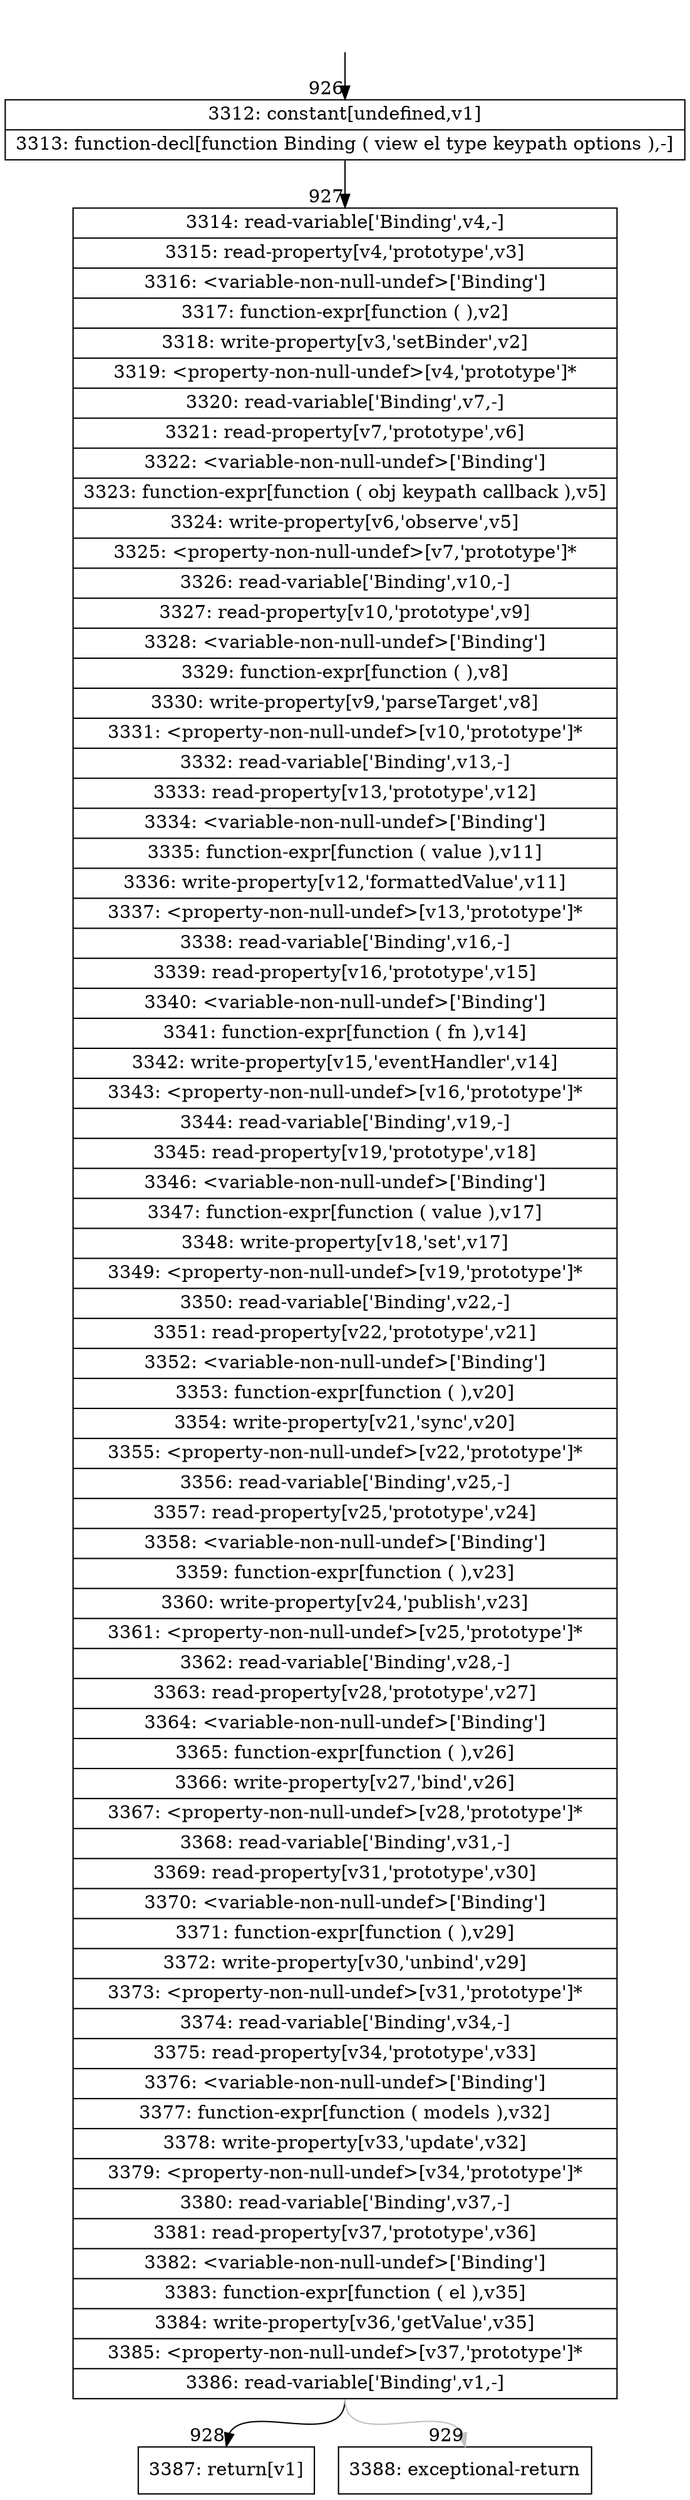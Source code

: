 digraph {
rankdir="TD"
BB_entry47[shape=none,label=""];
BB_entry47 -> BB926 [tailport=s, headport=n, headlabel="    926"]
BB926 [shape=record label="{3312: constant[undefined,v1]|3313: function-decl[function Binding ( view el type keypath options ),-]}" ] 
BB926 -> BB927 [tailport=s, headport=n, headlabel="      927"]
BB927 [shape=record label="{3314: read-variable['Binding',v4,-]|3315: read-property[v4,'prototype',v3]|3316: \<variable-non-null-undef\>['Binding']|3317: function-expr[function ( ),v2]|3318: write-property[v3,'setBinder',v2]|3319: \<property-non-null-undef\>[v4,'prototype']*|3320: read-variable['Binding',v7,-]|3321: read-property[v7,'prototype',v6]|3322: \<variable-non-null-undef\>['Binding']|3323: function-expr[function ( obj keypath callback ),v5]|3324: write-property[v6,'observe',v5]|3325: \<property-non-null-undef\>[v7,'prototype']*|3326: read-variable['Binding',v10,-]|3327: read-property[v10,'prototype',v9]|3328: \<variable-non-null-undef\>['Binding']|3329: function-expr[function ( ),v8]|3330: write-property[v9,'parseTarget',v8]|3331: \<property-non-null-undef\>[v10,'prototype']*|3332: read-variable['Binding',v13,-]|3333: read-property[v13,'prototype',v12]|3334: \<variable-non-null-undef\>['Binding']|3335: function-expr[function ( value ),v11]|3336: write-property[v12,'formattedValue',v11]|3337: \<property-non-null-undef\>[v13,'prototype']*|3338: read-variable['Binding',v16,-]|3339: read-property[v16,'prototype',v15]|3340: \<variable-non-null-undef\>['Binding']|3341: function-expr[function ( fn ),v14]|3342: write-property[v15,'eventHandler',v14]|3343: \<property-non-null-undef\>[v16,'prototype']*|3344: read-variable['Binding',v19,-]|3345: read-property[v19,'prototype',v18]|3346: \<variable-non-null-undef\>['Binding']|3347: function-expr[function ( value ),v17]|3348: write-property[v18,'set',v17]|3349: \<property-non-null-undef\>[v19,'prototype']*|3350: read-variable['Binding',v22,-]|3351: read-property[v22,'prototype',v21]|3352: \<variable-non-null-undef\>['Binding']|3353: function-expr[function ( ),v20]|3354: write-property[v21,'sync',v20]|3355: \<property-non-null-undef\>[v22,'prototype']*|3356: read-variable['Binding',v25,-]|3357: read-property[v25,'prototype',v24]|3358: \<variable-non-null-undef\>['Binding']|3359: function-expr[function ( ),v23]|3360: write-property[v24,'publish',v23]|3361: \<property-non-null-undef\>[v25,'prototype']*|3362: read-variable['Binding',v28,-]|3363: read-property[v28,'prototype',v27]|3364: \<variable-non-null-undef\>['Binding']|3365: function-expr[function ( ),v26]|3366: write-property[v27,'bind',v26]|3367: \<property-non-null-undef\>[v28,'prototype']*|3368: read-variable['Binding',v31,-]|3369: read-property[v31,'prototype',v30]|3370: \<variable-non-null-undef\>['Binding']|3371: function-expr[function ( ),v29]|3372: write-property[v30,'unbind',v29]|3373: \<property-non-null-undef\>[v31,'prototype']*|3374: read-variable['Binding',v34,-]|3375: read-property[v34,'prototype',v33]|3376: \<variable-non-null-undef\>['Binding']|3377: function-expr[function ( models ),v32]|3378: write-property[v33,'update',v32]|3379: \<property-non-null-undef\>[v34,'prototype']*|3380: read-variable['Binding',v37,-]|3381: read-property[v37,'prototype',v36]|3382: \<variable-non-null-undef\>['Binding']|3383: function-expr[function ( el ),v35]|3384: write-property[v36,'getValue',v35]|3385: \<property-non-null-undef\>[v37,'prototype']*|3386: read-variable['Binding',v1,-]}" ] 
BB927 -> BB928 [tailport=s, headport=n, headlabel="      928"]
BB927 -> BB929 [tailport=s, headport=n, color=gray, headlabel="      929"]
BB928 [shape=record label="{3387: return[v1]}" ] 
BB929 [shape=record label="{3388: exceptional-return}" ] 
//#$~ 745
}
